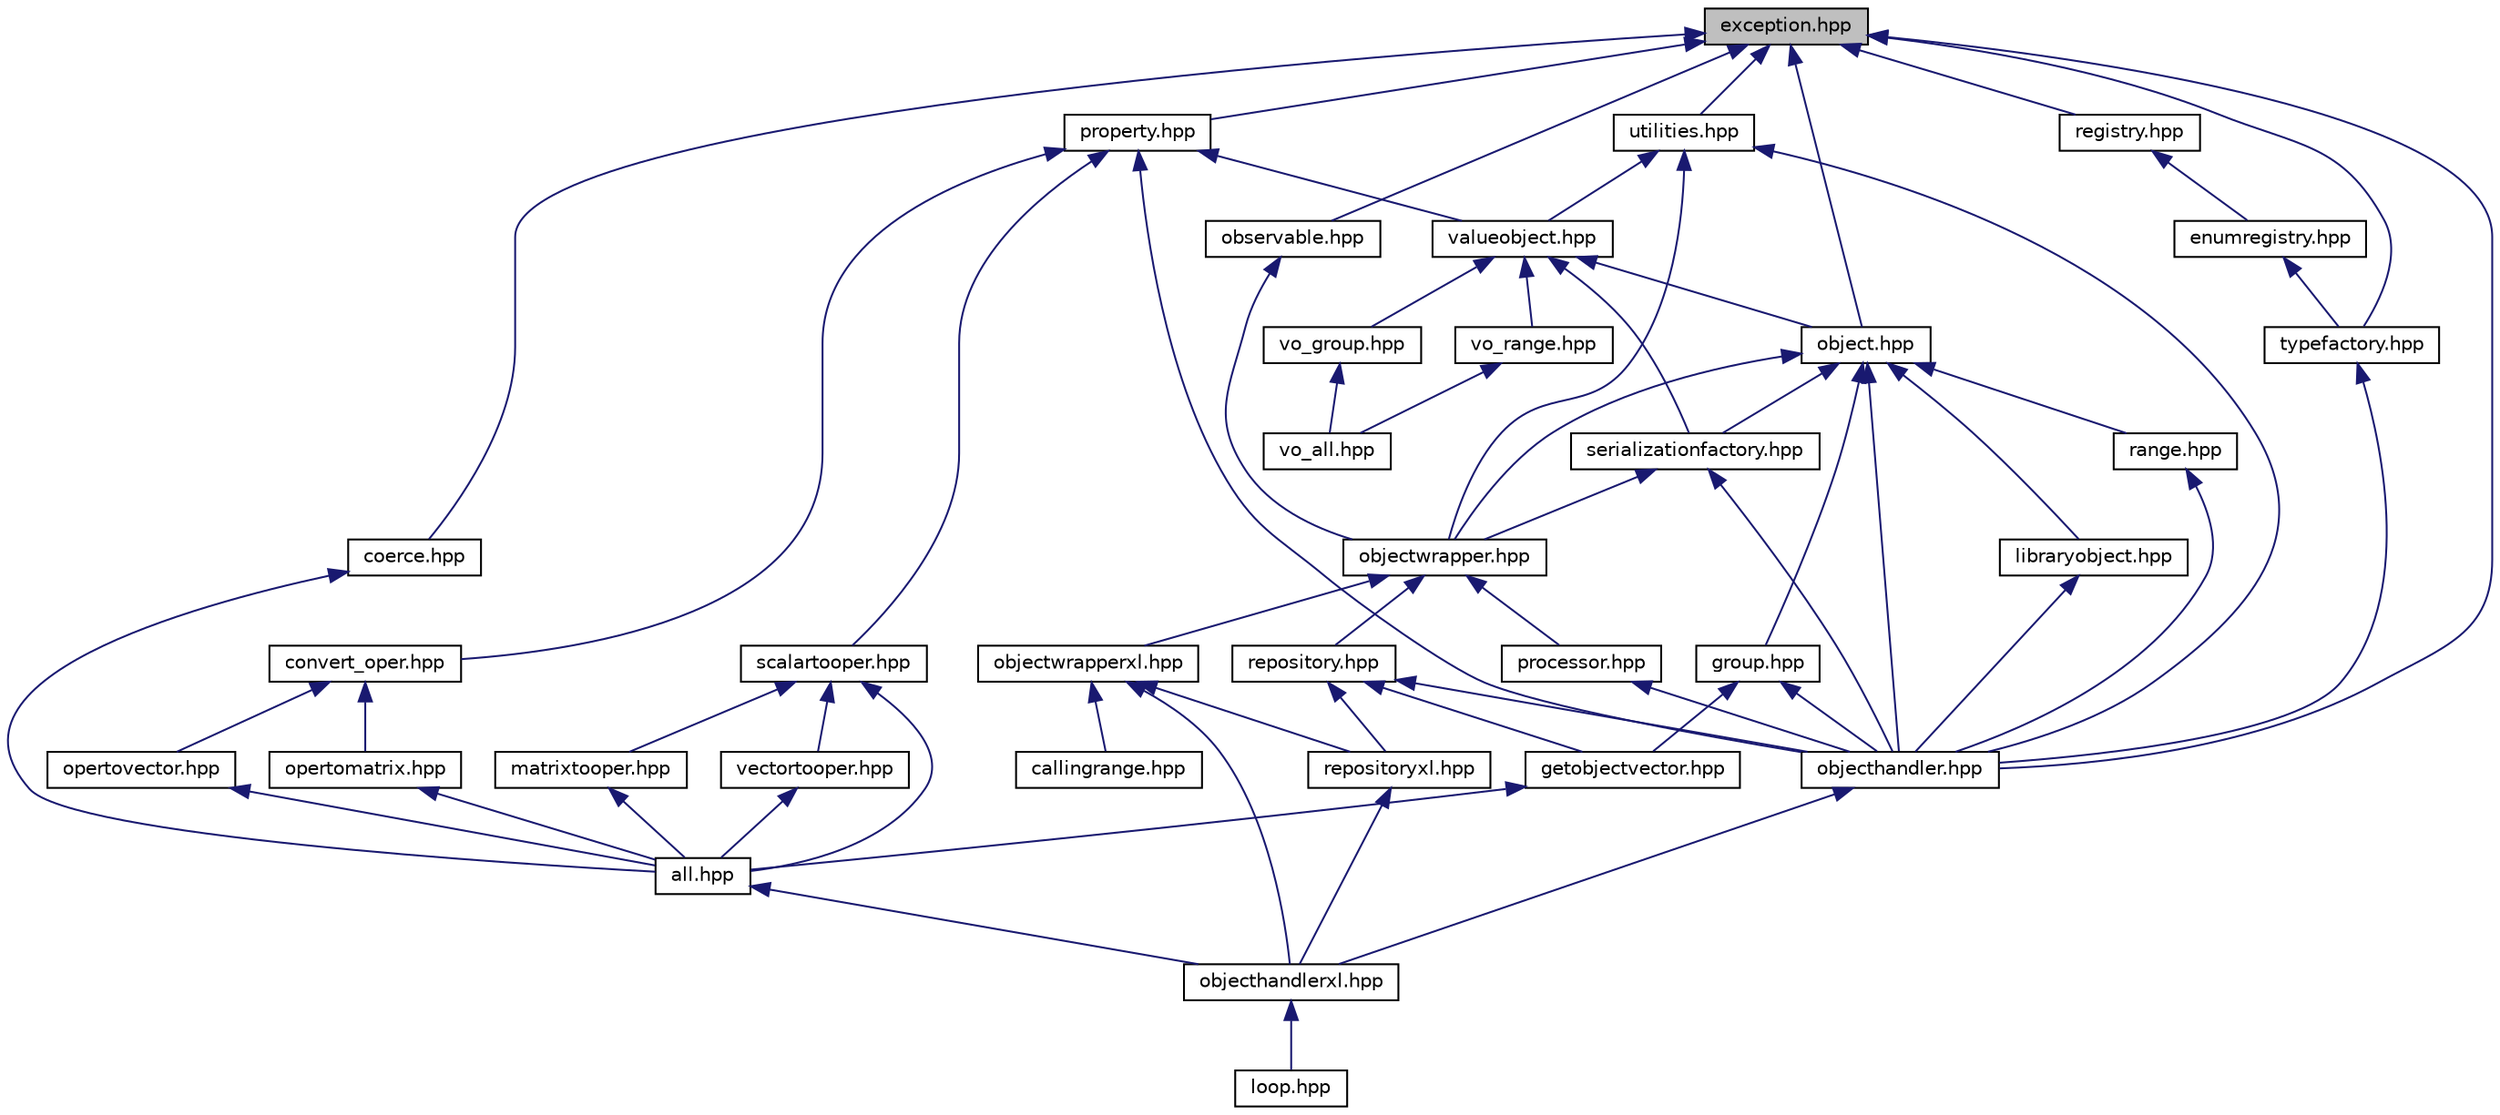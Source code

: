 digraph "exception.hpp"
{
  edge [fontname="Helvetica",fontsize="10",labelfontname="Helvetica",labelfontsize="10"];
  node [fontname="Helvetica",fontsize="10",shape=record];
  Node8 [label="exception.hpp",height=0.2,width=0.4,color="black", fillcolor="grey75", style="filled", fontcolor="black"];
  Node8 -> Node9 [dir="back",color="midnightblue",fontsize="10",style="solid",fontname="Helvetica"];
  Node9 [label="coerce.hpp",height=0.2,width=0.4,color="black", fillcolor="white", style="filled",URL="$coerce_8hpp.html",tooltip="Class Coerce - Support for automatic conversion of datatypes. "];
  Node9 -> Node10 [dir="back",color="midnightblue",fontsize="10",style="solid",fontname="Helvetica"];
  Node10 [label="all.hpp",height=0.2,width=0.4,color="black", fillcolor="white", style="filled",URL="$all_8hpp.html",tooltip="#includes for all Excel conversion functions "];
  Node10 -> Node11 [dir="back",color="midnightblue",fontsize="10",style="solid",fontname="Helvetica"];
  Node11 [label="objecthandlerxl.hpp",height=0.2,width=0.4,color="black", fillcolor="white", style="filled",URL="$objecthandlerxl_8hpp.html",tooltip="#includes for all functionality in ObjectHandler "];
  Node11 -> Node12 [dir="back",color="midnightblue",fontsize="10",style="solid",fontname="Helvetica"];
  Node12 [label="loop.hpp",height=0.2,width=0.4,color="black", fillcolor="white", style="filled",URL="$loop_8hpp.html",tooltip="Support for Excel functions which loop on an input value. "];
  Node8 -> Node13 [dir="back",color="midnightblue",fontsize="10",style="solid",fontname="Helvetica"];
  Node13 [label="registry.hpp",height=0.2,width=0.4,color="black", fillcolor="white", style="filled",URL="$registry_8hpp.html",tooltip="Class Registry - A registry of enumerated types and classes. "];
  Node13 -> Node14 [dir="back",color="midnightblue",fontsize="10",style="solid",fontname="Helvetica"];
  Node14 [label="enumregistry.hpp",height=0.2,width=0.4,color="black", fillcolor="white", style="filled",URL="$enumregistry_8hpp.html",tooltip="EnumRegistry Classes - Concrete implementations of class Registry. "];
  Node14 -> Node15 [dir="back",color="midnightblue",fontsize="10",style="solid",fontname="Helvetica"];
  Node15 [label="typefactory.hpp",height=0.2,width=0.4,color="black", fillcolor="white", style="filled",URL="$typefactory_8hpp.html",tooltip="Class RegistryManager - Manage access to an Enumeration Registry. "];
  Node15 -> Node16 [dir="back",color="midnightblue",fontsize="10",style="solid",fontname="Helvetica"];
  Node16 [label="objecthandler.hpp",height=0.2,width=0.4,color="black", fillcolor="white", style="filled",URL="$objecthandler_8hpp_source.html"];
  Node16 -> Node11 [dir="back",color="midnightblue",fontsize="10",style="solid",fontname="Helvetica"];
  Node8 -> Node15 [dir="back",color="midnightblue",fontsize="10",style="solid",fontname="Helvetica"];
  Node8 -> Node17 [dir="back",color="midnightblue",fontsize="10",style="solid",fontname="Helvetica"];
  Node17 [label="object.hpp",height=0.2,width=0.4,color="black", fillcolor="white", style="filled",URL="$object_8hpp.html",tooltip="Class Object - Define interface for Objects to be stored in the Repository. "];
  Node17 -> Node18 [dir="back",color="midnightblue",fontsize="10",style="solid",fontname="Helvetica"];
  Node18 [label="group.hpp",height=0.2,width=0.4,color="black", fillcolor="white", style="filled",URL="$group_8hpp.html",tooltip="class Group - A collection of Objects "];
  Node18 -> Node19 [dir="back",color="midnightblue",fontsize="10",style="solid",fontname="Helvetica"];
  Node19 [label="getobjectvector.hpp",height=0.2,width=0.4,color="black", fillcolor="white", style="filled",URL="$getobjectvector_8hpp.html",tooltip="Helper functions to facilitate retrieval of Object lists. "];
  Node19 -> Node10 [dir="back",color="midnightblue",fontsize="10",style="solid",fontname="Helvetica"];
  Node18 -> Node16 [dir="back",color="midnightblue",fontsize="10",style="solid",fontname="Helvetica"];
  Node17 -> Node20 [dir="back",color="midnightblue",fontsize="10",style="solid",fontname="Helvetica"];
  Node20 [label="libraryobject.hpp",height=0.2,width=0.4,color="black", fillcolor="white", style="filled",URL="$libraryobject_8hpp.html",tooltip="A customization of the Object class, suitable for most applications. "];
  Node20 -> Node16 [dir="back",color="midnightblue",fontsize="10",style="solid",fontname="Helvetica"];
  Node17 -> Node16 [dir="back",color="midnightblue",fontsize="10",style="solid",fontname="Helvetica"];
  Node17 -> Node21 [dir="back",color="midnightblue",fontsize="10",style="solid",fontname="Helvetica"];
  Node21 [label="objectwrapper.hpp",height=0.2,width=0.4,color="black", fillcolor="white", style="filled",URL="$objectwrapper_8hpp.html",tooltip="Class ObjectWrapper - Ensure that Object references are up to date. "];
  Node21 -> Node22 [dir="back",color="midnightblue",fontsize="10",style="solid",fontname="Helvetica"];
  Node22 [label="processor.hpp",height=0.2,width=0.4,color="black", fillcolor="white", style="filled",URL="$processor_8hpp.html",tooltip="Class Processor - Restore an Object&#39;s state after deserialization. "];
  Node22 -> Node16 [dir="back",color="midnightblue",fontsize="10",style="solid",fontname="Helvetica"];
  Node21 -> Node23 [dir="back",color="midnightblue",fontsize="10",style="solid",fontname="Helvetica"];
  Node23 [label="repository.hpp",height=0.2,width=0.4,color="black", fillcolor="white", style="filled",URL="$repository_8hpp.html",tooltip="Class Repository - Maintain a store of Objects. "];
  Node23 -> Node19 [dir="back",color="midnightblue",fontsize="10",style="solid",fontname="Helvetica"];
  Node23 -> Node16 [dir="back",color="midnightblue",fontsize="10",style="solid",fontname="Helvetica"];
  Node23 -> Node24 [dir="back",color="midnightblue",fontsize="10",style="solid",fontname="Helvetica"];
  Node24 [label="repositoryxl.hpp",height=0.2,width=0.4,color="black", fillcolor="white", style="filled",URL="$repositoryxl_8hpp.html",tooltip="Class RepositoryXL - Excel-specific enhancements to the Repository class. "];
  Node24 -> Node11 [dir="back",color="midnightblue",fontsize="10",style="solid",fontname="Helvetica"];
  Node21 -> Node25 [dir="back",color="midnightblue",fontsize="10",style="solid",fontname="Helvetica"];
  Node25 [label="objectwrapperxl.hpp",height=0.2,width=0.4,color="black", fillcolor="white", style="filled",URL="$objectwrapperxl_8hpp.html",tooltip="Class ObjectWrapperXL - Customization of the ObjectWrapper class for the Excel platform. "];
  Node25 -> Node26 [dir="back",color="midnightblue",fontsize="10",style="solid",fontname="Helvetica"];
  Node26 [label="callingrange.hpp",height=0.2,width=0.4,color="black", fillcolor="white", style="filled",URL="$callingrange_8hpp.html",tooltip="Class CallingRange - Processing for the host cell of an Object. "];
  Node25 -> Node11 [dir="back",color="midnightblue",fontsize="10",style="solid",fontname="Helvetica"];
  Node25 -> Node24 [dir="back",color="midnightblue",fontsize="10",style="solid",fontname="Helvetica"];
  Node17 -> Node27 [dir="back",color="midnightblue",fontsize="10",style="solid",fontname="Helvetica"];
  Node27 [label="range.hpp",height=0.2,width=0.4,color="black", fillcolor="white", style="filled",URL="$range_8hpp.html",tooltip="class Range - Container for a matrix of doubles "];
  Node27 -> Node16 [dir="back",color="midnightblue",fontsize="10",style="solid",fontname="Helvetica"];
  Node17 -> Node28 [dir="back",color="midnightblue",fontsize="10",style="solid",fontname="Helvetica"];
  Node28 [label="serializationfactory.hpp",height=0.2,width=0.4,color="black", fillcolor="white", style="filled",URL="$serializationfactory_8hpp.html",tooltip="Class SerializationFactory - A Singleton wrapping the boost::serialization interface. "];
  Node28 -> Node16 [dir="back",color="midnightblue",fontsize="10",style="solid",fontname="Helvetica"];
  Node28 -> Node21 [dir="back",color="midnightblue",fontsize="10",style="solid",fontname="Helvetica"];
  Node8 -> Node16 [dir="back",color="midnightblue",fontsize="10",style="solid",fontname="Helvetica"];
  Node8 -> Node29 [dir="back",color="midnightblue",fontsize="10",style="solid",fontname="Helvetica"];
  Node29 [label="observable.hpp",height=0.2,width=0.4,color="black", fillcolor="white", style="filled",URL="$observable_8hpp.html",tooltip="observer/observable pattern "];
  Node29 -> Node21 [dir="back",color="midnightblue",fontsize="10",style="solid",fontname="Helvetica"];
  Node8 -> Node30 [dir="back",color="midnightblue",fontsize="10",style="solid",fontname="Helvetica"];
  Node30 [label="property.hpp",height=0.2,width=0.4,color="black", fillcolor="white", style="filled",URL="$property_8hpp.html",tooltip="Class property_t - A class to represent any of a selection of native C++ datatypes. "];
  Node30 -> Node16 [dir="back",color="midnightblue",fontsize="10",style="solid",fontname="Helvetica"];
  Node30 -> Node31 [dir="back",color="midnightblue",fontsize="10",style="solid",fontname="Helvetica"];
  Node31 [label="valueobject.hpp",height=0.2,width=0.4,color="black", fillcolor="white", style="filled",URL="$valueobject_8hpp.html",tooltip="Class ValueObject - Captures the inputs to an Object. "];
  Node31 -> Node17 [dir="back",color="midnightblue",fontsize="10",style="solid",fontname="Helvetica"];
  Node31 -> Node28 [dir="back",color="midnightblue",fontsize="10",style="solid",fontname="Helvetica"];
  Node31 -> Node32 [dir="back",color="midnightblue",fontsize="10",style="solid",fontname="Helvetica"];
  Node32 [label="vo_group.hpp",height=0.2,width=0.4,color="black", fillcolor="white", style="filled",URL="$vo__group_8hpp_source.html"];
  Node32 -> Node33 [dir="back",color="midnightblue",fontsize="10",style="solid",fontname="Helvetica"];
  Node33 [label="vo_all.hpp",height=0.2,width=0.4,color="black", fillcolor="white", style="filled",URL="$vo__all_8hpp_source.html"];
  Node31 -> Node34 [dir="back",color="midnightblue",fontsize="10",style="solid",fontname="Helvetica"];
  Node34 [label="vo_range.hpp",height=0.2,width=0.4,color="black", fillcolor="white", style="filled",URL="$vo__range_8hpp_source.html"];
  Node34 -> Node33 [dir="back",color="midnightblue",fontsize="10",style="solid",fontname="Helvetica"];
  Node30 -> Node35 [dir="back",color="midnightblue",fontsize="10",style="solid",fontname="Helvetica"];
  Node35 [label="scalartooper.hpp",height=0.2,width=0.4,color="black", fillcolor="white", style="filled",URL="$scalartooper_8hpp.html",tooltip="Conversion function scalarToOper - convert an Excel OPER to a scalar value. "];
  Node35 -> Node10 [dir="back",color="midnightblue",fontsize="10",style="solid",fontname="Helvetica"];
  Node35 -> Node36 [dir="back",color="midnightblue",fontsize="10",style="solid",fontname="Helvetica"];
  Node36 [label="matrixtooper.hpp",height=0.2,width=0.4,color="black", fillcolor="white", style="filled",URL="$matrixtooper_8hpp.html",tooltip="Conversion function matrixToOper - Convert matrix to Excel OPER. "];
  Node36 -> Node10 [dir="back",color="midnightblue",fontsize="10",style="solid",fontname="Helvetica"];
  Node35 -> Node37 [dir="back",color="midnightblue",fontsize="10",style="solid",fontname="Helvetica"];
  Node37 [label="vectortooper.hpp",height=0.2,width=0.4,color="black", fillcolor="white", style="filled",URL="$vectortooper_8hpp.html",tooltip="Conversion function vectorToOper - Convert STL vector to Excel OPER. "];
  Node37 -> Node10 [dir="back",color="midnightblue",fontsize="10",style="solid",fontname="Helvetica"];
  Node30 -> Node38 [dir="back",color="midnightblue",fontsize="10",style="solid",fontname="Helvetica"];
  Node38 [label="convert_oper.hpp",height=0.2,width=0.4,color="black", fillcolor="white", style="filled",URL="$convert__oper_8hpp.html",tooltip="Class ConvertOper - Perform datatype conversions of OPERs. "];
  Node38 -> Node39 [dir="back",color="midnightblue",fontsize="10",style="solid",fontname="Helvetica"];
  Node39 [label="opertomatrix.hpp",height=0.2,width=0.4,color="black", fillcolor="white", style="filled",URL="$opertomatrix_8hpp.html",tooltip="Conversion function operToMatrix - convert an OPER to a matrix. "];
  Node39 -> Node10 [dir="back",color="midnightblue",fontsize="10",style="solid",fontname="Helvetica"];
  Node38 -> Node40 [dir="back",color="midnightblue",fontsize="10",style="solid",fontname="Helvetica"];
  Node40 [label="opertovector.hpp",height=0.2,width=0.4,color="black", fillcolor="white", style="filled",URL="$opertovector_8hpp.html",tooltip="Conversion function operToVector - convert an OPER to a std::vector. "];
  Node40 -> Node10 [dir="back",color="midnightblue",fontsize="10",style="solid",fontname="Helvetica"];
  Node8 -> Node41 [dir="back",color="midnightblue",fontsize="10",style="solid",fontname="Helvetica"];
  Node41 [label="utilities.hpp",height=0.2,width=0.4,color="black", fillcolor="white", style="filled",URL="$utilities_8hpp.html",tooltip="ObjectHandler utilities. "];
  Node41 -> Node16 [dir="back",color="midnightblue",fontsize="10",style="solid",fontname="Helvetica"];
  Node41 -> Node21 [dir="back",color="midnightblue",fontsize="10",style="solid",fontname="Helvetica"];
  Node41 -> Node31 [dir="back",color="midnightblue",fontsize="10",style="solid",fontname="Helvetica"];
}
